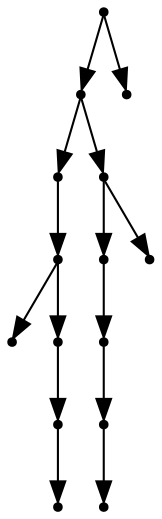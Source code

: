 digraph {
  14 [shape=point];
  12 [shape=point];
  5 [shape=point];
  4 [shape=point];
  0 [shape=point];
  3 [shape=point];
  2 [shape=point];
  1 [shape=point];
  11 [shape=point];
  9 [shape=point];
  8 [shape=point];
  7 [shape=point];
  6 [shape=point];
  10 [shape=point];
  13 [shape=point];
14 -> 12;
12 -> 5;
5 -> 4;
4 -> 0;
4 -> 3;
3 -> 2;
2 -> 1;
12 -> 11;
11 -> 9;
9 -> 8;
8 -> 7;
7 -> 6;
11 -> 10;
14 -> 13;
}
